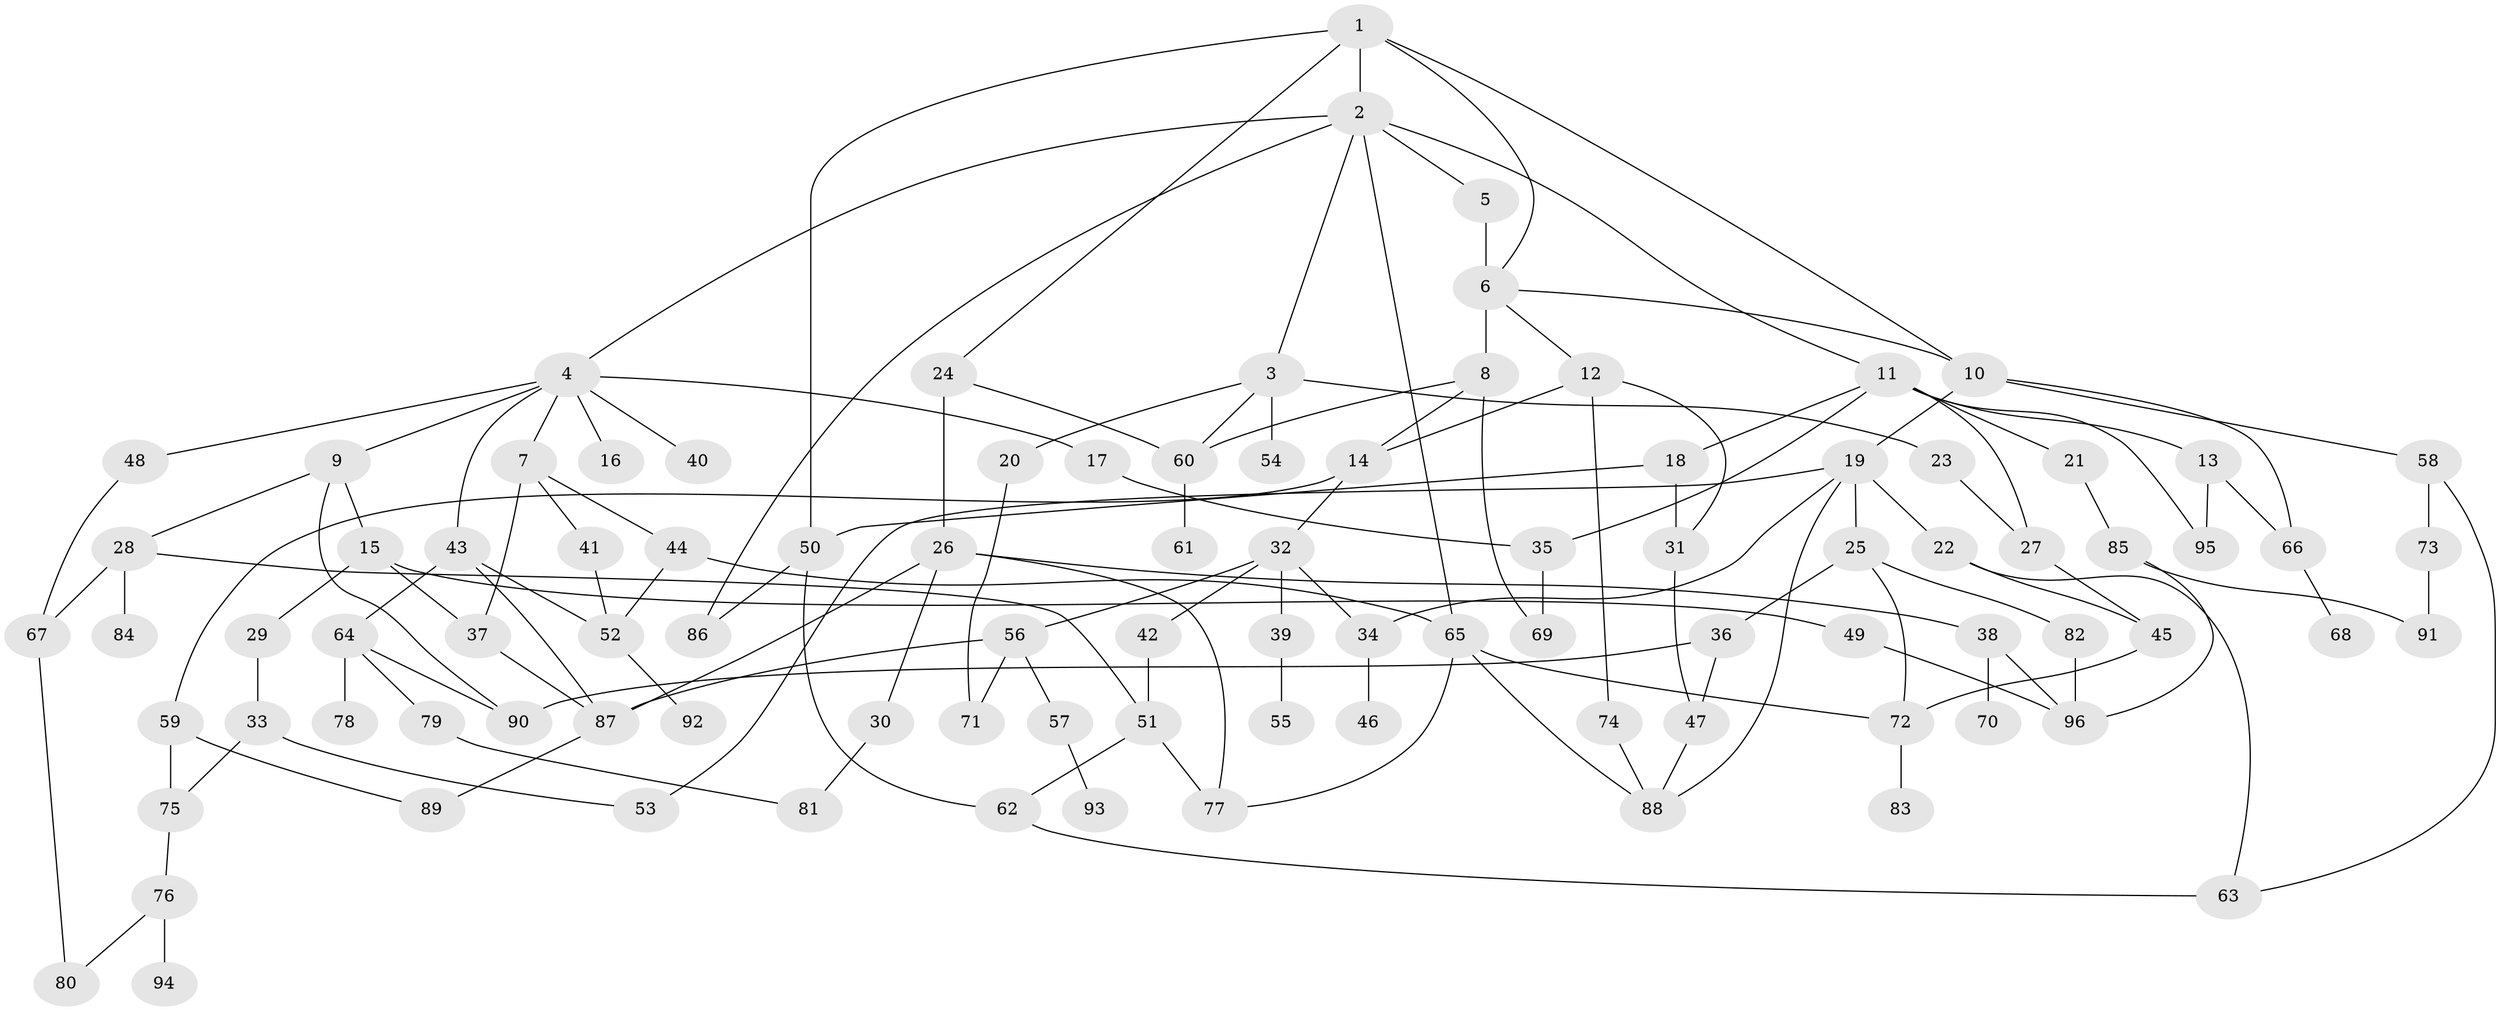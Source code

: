 // Generated by graph-tools (version 1.1) at 2025/25/03/09/25 03:25:32]
// undirected, 96 vertices, 142 edges
graph export_dot {
graph [start="1"]
  node [color=gray90,style=filled];
  1;
  2;
  3;
  4;
  5;
  6;
  7;
  8;
  9;
  10;
  11;
  12;
  13;
  14;
  15;
  16;
  17;
  18;
  19;
  20;
  21;
  22;
  23;
  24;
  25;
  26;
  27;
  28;
  29;
  30;
  31;
  32;
  33;
  34;
  35;
  36;
  37;
  38;
  39;
  40;
  41;
  42;
  43;
  44;
  45;
  46;
  47;
  48;
  49;
  50;
  51;
  52;
  53;
  54;
  55;
  56;
  57;
  58;
  59;
  60;
  61;
  62;
  63;
  64;
  65;
  66;
  67;
  68;
  69;
  70;
  71;
  72;
  73;
  74;
  75;
  76;
  77;
  78;
  79;
  80;
  81;
  82;
  83;
  84;
  85;
  86;
  87;
  88;
  89;
  90;
  91;
  92;
  93;
  94;
  95;
  96;
  1 -- 2;
  1 -- 24;
  1 -- 10;
  1 -- 6;
  1 -- 50;
  2 -- 3;
  2 -- 4;
  2 -- 5;
  2 -- 11;
  2 -- 65;
  2 -- 86;
  3 -- 20;
  3 -- 23;
  3 -- 54;
  3 -- 60;
  4 -- 7;
  4 -- 9;
  4 -- 16;
  4 -- 17;
  4 -- 40;
  4 -- 43;
  4 -- 48;
  5 -- 6;
  6 -- 8;
  6 -- 10;
  6 -- 12;
  7 -- 41;
  7 -- 44;
  7 -- 37;
  8 -- 14;
  8 -- 60;
  8 -- 69;
  9 -- 15;
  9 -- 28;
  9 -- 90;
  10 -- 19;
  10 -- 58;
  10 -- 66;
  11 -- 13;
  11 -- 18;
  11 -- 21;
  11 -- 27;
  11 -- 95;
  11 -- 35;
  12 -- 31;
  12 -- 74;
  12 -- 14;
  13 -- 95;
  13 -- 66;
  14 -- 32;
  14 -- 59;
  15 -- 29;
  15 -- 37;
  15 -- 49;
  17 -- 35;
  18 -- 50;
  18 -- 31;
  19 -- 22;
  19 -- 25;
  19 -- 53;
  19 -- 88;
  19 -- 34;
  20 -- 71;
  21 -- 85;
  22 -- 45;
  22 -- 63;
  23 -- 27;
  24 -- 26;
  24 -- 60;
  25 -- 36;
  25 -- 82;
  25 -- 72;
  26 -- 30;
  26 -- 38;
  26 -- 87;
  26 -- 77;
  27 -- 45;
  28 -- 51;
  28 -- 84;
  28 -- 67;
  29 -- 33;
  30 -- 81;
  31 -- 47;
  32 -- 34;
  32 -- 39;
  32 -- 42;
  32 -- 56;
  33 -- 53;
  33 -- 75;
  34 -- 46;
  35 -- 69;
  36 -- 90;
  36 -- 47;
  37 -- 87;
  38 -- 70;
  38 -- 96;
  39 -- 55;
  41 -- 52;
  42 -- 51;
  43 -- 64;
  43 -- 87;
  43 -- 52;
  44 -- 52;
  44 -- 65;
  45 -- 72;
  47 -- 88;
  48 -- 67;
  49 -- 96;
  50 -- 62;
  50 -- 86;
  51 -- 77;
  51 -- 62;
  52 -- 92;
  56 -- 57;
  56 -- 71;
  56 -- 87;
  57 -- 93;
  58 -- 63;
  58 -- 73;
  59 -- 75;
  59 -- 89;
  60 -- 61;
  62 -- 63;
  64 -- 78;
  64 -- 79;
  64 -- 90;
  65 -- 72;
  65 -- 77;
  65 -- 88;
  66 -- 68;
  67 -- 80;
  72 -- 83;
  73 -- 91;
  74 -- 88;
  75 -- 76;
  76 -- 94;
  76 -- 80;
  79 -- 81;
  82 -- 96;
  85 -- 91;
  85 -- 96;
  87 -- 89;
}
